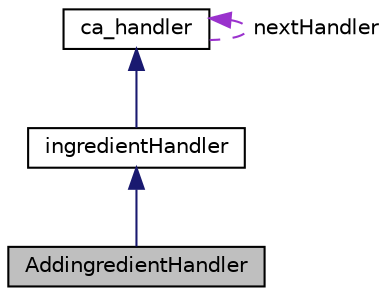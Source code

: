 digraph "AddingredientHandler"
{
 // LATEX_PDF_SIZE
  edge [fontname="Helvetica",fontsize="10",labelfontname="Helvetica",labelfontsize="10"];
  node [fontname="Helvetica",fontsize="10",shape=record];
  Node1 [label="AddingredientHandler",height=0.2,width=0.4,color="black", fillcolor="grey75", style="filled", fontcolor="black",tooltip="Handler class for adding ingredients."];
  Node2 -> Node1 [dir="back",color="midnightblue",fontsize="10",style="solid"];
  Node2 [label="ingredientHandler",height=0.2,width=0.4,color="black", fillcolor="white", style="filled",URL="$classingredientHandler.html",tooltip="Abstract base class for handling ingredient customizations."];
  Node3 -> Node2 [dir="back",color="midnightblue",fontsize="10",style="solid"];
  Node3 [label="ca_handler",height=0.2,width=0.4,color="black", fillcolor="white", style="filled",URL="$classca__handler.html",tooltip=" "];
  Node3 -> Node3 [dir="back",color="darkorchid3",fontsize="10",style="dashed",label=" nextHandler" ];
}
